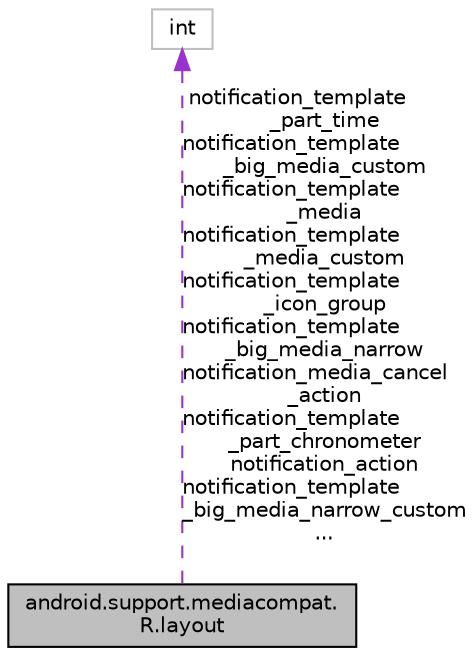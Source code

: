 digraph "android.support.mediacompat.R.layout"
{
 // INTERACTIVE_SVG=YES
 // LATEX_PDF_SIZE
  edge [fontname="Helvetica",fontsize="10",labelfontname="Helvetica",labelfontsize="10"];
  node [fontname="Helvetica",fontsize="10",shape=record];
  Node1 [label="android.support.mediacompat.\lR.layout",height=0.2,width=0.4,color="black", fillcolor="grey75", style="filled", fontcolor="black",tooltip=" "];
  Node2 -> Node1 [dir="back",color="darkorchid3",fontsize="10",style="dashed",label=" notification_template\l_part_time\nnotification_template\l_big_media_custom\nnotification_template\l_media\nnotification_template\l_media_custom\nnotification_template\l_icon_group\nnotification_template\l_big_media_narrow\nnotification_media_cancel\l_action\nnotification_template\l_part_chronometer\nnotification_action\nnotification_template\l_big_media_narrow_custom\n..." ,fontname="Helvetica"];
  Node2 [label="int",height=0.2,width=0.4,color="grey75", fillcolor="white", style="filled",tooltip=" "];
}
